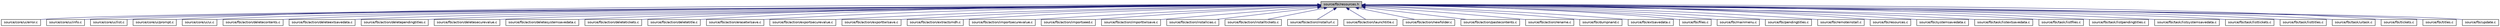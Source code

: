 digraph "source/fbi/resources.h"
{
  edge [fontname="Helvetica",fontsize="10",labelfontname="Helvetica",labelfontsize="10"];
  node [fontname="Helvetica",fontsize="10",shape=record];
  Node1 [label="source/fbi/resources.h",height=0.2,width=0.4,color="black", fillcolor="grey75", style="filled" fontcolor="black"];
  Node1 -> Node2 [dir="back",color="midnightblue",fontsize="10",style="solid",fontname="Helvetica"];
  Node2 [label="source/core/ui/error.c",height=0.2,width=0.4,color="black", fillcolor="white", style="filled",URL="$ui_2error_8c.html"];
  Node1 -> Node3 [dir="back",color="midnightblue",fontsize="10",style="solid",fontname="Helvetica"];
  Node3 [label="source/core/ui/info.c",height=0.2,width=0.4,color="black", fillcolor="white", style="filled",URL="$info_8c.html"];
  Node1 -> Node4 [dir="back",color="midnightblue",fontsize="10",style="solid",fontname="Helvetica"];
  Node4 [label="source/core/ui/list.c",height=0.2,width=0.4,color="black", fillcolor="white", style="filled",URL="$list_8c.html"];
  Node1 -> Node5 [dir="back",color="midnightblue",fontsize="10",style="solid",fontname="Helvetica"];
  Node5 [label="source/core/ui/prompt.c",height=0.2,width=0.4,color="black", fillcolor="white", style="filled",URL="$prompt_8c.html"];
  Node1 -> Node6 [dir="back",color="midnightblue",fontsize="10",style="solid",fontname="Helvetica"];
  Node6 [label="source/core/ui/ui.c",height=0.2,width=0.4,color="black", fillcolor="white", style="filled",URL="$ui_8c.html"];
  Node1 -> Node7 [dir="back",color="midnightblue",fontsize="10",style="solid",fontname="Helvetica"];
  Node7 [label="source/fbi/action/deletecontents.c",height=0.2,width=0.4,color="black", fillcolor="white", style="filled",URL="$deletecontents_8c.html"];
  Node1 -> Node8 [dir="back",color="midnightblue",fontsize="10",style="solid",fontname="Helvetica"];
  Node8 [label="source/fbi/action/deleteextsavedata.c",height=0.2,width=0.4,color="black", fillcolor="white", style="filled",URL="$deleteextsavedata_8c.html"];
  Node1 -> Node9 [dir="back",color="midnightblue",fontsize="10",style="solid",fontname="Helvetica"];
  Node9 [label="source/fbi/action/deletependingtitles.c",height=0.2,width=0.4,color="black", fillcolor="white", style="filled",URL="$deletependingtitles_8c.html"];
  Node1 -> Node10 [dir="back",color="midnightblue",fontsize="10",style="solid",fontname="Helvetica"];
  Node10 [label="source/fbi/action/deletesecurevalue.c",height=0.2,width=0.4,color="black", fillcolor="white", style="filled",URL="$deletesecurevalue_8c.html"];
  Node1 -> Node11 [dir="back",color="midnightblue",fontsize="10",style="solid",fontname="Helvetica"];
  Node11 [label="source/fbi/action/deletesystemsavedata.c",height=0.2,width=0.4,color="black", fillcolor="white", style="filled",URL="$deletesystemsavedata_8c.html"];
  Node1 -> Node12 [dir="back",color="midnightblue",fontsize="10",style="solid",fontname="Helvetica"];
  Node12 [label="source/fbi/action/deletetickets.c",height=0.2,width=0.4,color="black", fillcolor="white", style="filled",URL="$deletetickets_8c.html"];
  Node1 -> Node13 [dir="back",color="midnightblue",fontsize="10",style="solid",fontname="Helvetica"];
  Node13 [label="source/fbi/action/deletetitle.c",height=0.2,width=0.4,color="black", fillcolor="white", style="filled",URL="$deletetitle_8c.html"];
  Node1 -> Node14 [dir="back",color="midnightblue",fontsize="10",style="solid",fontname="Helvetica"];
  Node14 [label="source/fbi/action/erasetwlsave.c",height=0.2,width=0.4,color="black", fillcolor="white", style="filled",URL="$erasetwlsave_8c.html"];
  Node1 -> Node15 [dir="back",color="midnightblue",fontsize="10",style="solid",fontname="Helvetica"];
  Node15 [label="source/fbi/action/exportsecurevalue.c",height=0.2,width=0.4,color="black", fillcolor="white", style="filled",URL="$exportsecurevalue_8c.html"];
  Node1 -> Node16 [dir="back",color="midnightblue",fontsize="10",style="solid",fontname="Helvetica"];
  Node16 [label="source/fbi/action/exporttwlsave.c",height=0.2,width=0.4,color="black", fillcolor="white", style="filled",URL="$exporttwlsave_8c.html"];
  Node1 -> Node17 [dir="back",color="midnightblue",fontsize="10",style="solid",fontname="Helvetica"];
  Node17 [label="source/fbi/action/extractsmdh.c",height=0.2,width=0.4,color="black", fillcolor="white", style="filled",URL="$extractsmdh_8c.html"];
  Node1 -> Node18 [dir="back",color="midnightblue",fontsize="10",style="solid",fontname="Helvetica"];
  Node18 [label="source/fbi/action/importsecurevalue.c",height=0.2,width=0.4,color="black", fillcolor="white", style="filled",URL="$importsecurevalue_8c.html"];
  Node1 -> Node19 [dir="back",color="midnightblue",fontsize="10",style="solid",fontname="Helvetica"];
  Node19 [label="source/fbi/action/importseed.c",height=0.2,width=0.4,color="black", fillcolor="white", style="filled",URL="$importseed_8c.html"];
  Node1 -> Node20 [dir="back",color="midnightblue",fontsize="10",style="solid",fontname="Helvetica"];
  Node20 [label="source/fbi/action/importtwlsave.c",height=0.2,width=0.4,color="black", fillcolor="white", style="filled",URL="$importtwlsave_8c.html"];
  Node1 -> Node21 [dir="back",color="midnightblue",fontsize="10",style="solid",fontname="Helvetica"];
  Node21 [label="source/fbi/action/installcias.c",height=0.2,width=0.4,color="black", fillcolor="white", style="filled",URL="$installcias_8c.html"];
  Node1 -> Node22 [dir="back",color="midnightblue",fontsize="10",style="solid",fontname="Helvetica"];
  Node22 [label="source/fbi/action/installtickets.c",height=0.2,width=0.4,color="black", fillcolor="white", style="filled",URL="$installtickets_8c.html"];
  Node1 -> Node23 [dir="back",color="midnightblue",fontsize="10",style="solid",fontname="Helvetica"];
  Node23 [label="source/fbi/action/installurl.c",height=0.2,width=0.4,color="black", fillcolor="white", style="filled",URL="$installurl_8c.html"];
  Node1 -> Node24 [dir="back",color="midnightblue",fontsize="10",style="solid",fontname="Helvetica"];
  Node24 [label="source/fbi/action/launchtitle.c",height=0.2,width=0.4,color="black", fillcolor="white", style="filled",URL="$launchtitle_8c.html"];
  Node1 -> Node25 [dir="back",color="midnightblue",fontsize="10",style="solid",fontname="Helvetica"];
  Node25 [label="source/fbi/action/newfolder.c",height=0.2,width=0.4,color="black", fillcolor="white", style="filled",URL="$newfolder_8c.html"];
  Node1 -> Node26 [dir="back",color="midnightblue",fontsize="10",style="solid",fontname="Helvetica"];
  Node26 [label="source/fbi/action/pastecontents.c",height=0.2,width=0.4,color="black", fillcolor="white", style="filled",URL="$pastecontents_8c.html"];
  Node1 -> Node27 [dir="back",color="midnightblue",fontsize="10",style="solid",fontname="Helvetica"];
  Node27 [label="source/fbi/action/rename.c",height=0.2,width=0.4,color="black", fillcolor="white", style="filled",URL="$rename_8c.html"];
  Node1 -> Node28 [dir="back",color="midnightblue",fontsize="10",style="solid",fontname="Helvetica"];
  Node28 [label="source/fbi/dumpnand.c",height=0.2,width=0.4,color="black", fillcolor="white", style="filled",URL="$dumpnand_8c.html"];
  Node1 -> Node29 [dir="back",color="midnightblue",fontsize="10",style="solid",fontname="Helvetica"];
  Node29 [label="source/fbi/extsavedata.c",height=0.2,width=0.4,color="black", fillcolor="white", style="filled",URL="$extsavedata_8c.html"];
  Node1 -> Node30 [dir="back",color="midnightblue",fontsize="10",style="solid",fontname="Helvetica"];
  Node30 [label="source/fbi/files.c",height=0.2,width=0.4,color="black", fillcolor="white", style="filled",URL="$files_8c.html"];
  Node1 -> Node31 [dir="back",color="midnightblue",fontsize="10",style="solid",fontname="Helvetica"];
  Node31 [label="source/fbi/mainmenu.c",height=0.2,width=0.4,color="black", fillcolor="white", style="filled",URL="$mainmenu_8c.html"];
  Node1 -> Node32 [dir="back",color="midnightblue",fontsize="10",style="solid",fontname="Helvetica"];
  Node32 [label="source/fbi/pendingtitles.c",height=0.2,width=0.4,color="black", fillcolor="white", style="filled",URL="$pendingtitles_8c.html"];
  Node1 -> Node33 [dir="back",color="midnightblue",fontsize="10",style="solid",fontname="Helvetica"];
  Node33 [label="source/fbi/remoteinstall.c",height=0.2,width=0.4,color="black", fillcolor="white", style="filled",URL="$remoteinstall_8c.html"];
  Node1 -> Node34 [dir="back",color="midnightblue",fontsize="10",style="solid",fontname="Helvetica"];
  Node34 [label="source/fbi/resources.c",height=0.2,width=0.4,color="black", fillcolor="white", style="filled",URL="$resources_8c.html"];
  Node1 -> Node35 [dir="back",color="midnightblue",fontsize="10",style="solid",fontname="Helvetica"];
  Node35 [label="source/fbi/systemsavedata.c",height=0.2,width=0.4,color="black", fillcolor="white", style="filled",URL="$systemsavedata_8c.html"];
  Node1 -> Node36 [dir="back",color="midnightblue",fontsize="10",style="solid",fontname="Helvetica"];
  Node36 [label="source/fbi/task/listextsavedata.c",height=0.2,width=0.4,color="black", fillcolor="white", style="filled",URL="$listextsavedata_8c.html"];
  Node1 -> Node37 [dir="back",color="midnightblue",fontsize="10",style="solid",fontname="Helvetica"];
  Node37 [label="source/fbi/task/listfiles.c",height=0.2,width=0.4,color="black", fillcolor="white", style="filled",URL="$listfiles_8c.html"];
  Node1 -> Node38 [dir="back",color="midnightblue",fontsize="10",style="solid",fontname="Helvetica"];
  Node38 [label="source/fbi/task/listpendingtitles.c",height=0.2,width=0.4,color="black", fillcolor="white", style="filled",URL="$listpendingtitles_8c.html"];
  Node1 -> Node39 [dir="back",color="midnightblue",fontsize="10",style="solid",fontname="Helvetica"];
  Node39 [label="source/fbi/task/listsystemsavedata.c",height=0.2,width=0.4,color="black", fillcolor="white", style="filled",URL="$listsystemsavedata_8c.html"];
  Node1 -> Node40 [dir="back",color="midnightblue",fontsize="10",style="solid",fontname="Helvetica"];
  Node40 [label="source/fbi/task/listtickets.c",height=0.2,width=0.4,color="black", fillcolor="white", style="filled",URL="$listtickets_8c.html"];
  Node1 -> Node41 [dir="back",color="midnightblue",fontsize="10",style="solid",fontname="Helvetica"];
  Node41 [label="source/fbi/task/listtitles.c",height=0.2,width=0.4,color="black", fillcolor="white", style="filled",URL="$listtitles_8c.html"];
  Node1 -> Node42 [dir="back",color="midnightblue",fontsize="10",style="solid",fontname="Helvetica"];
  Node42 [label="source/fbi/task/uitask.c",height=0.2,width=0.4,color="black", fillcolor="white", style="filled",URL="$uitask_8c.html"];
  Node1 -> Node43 [dir="back",color="midnightblue",fontsize="10",style="solid",fontname="Helvetica"];
  Node43 [label="source/fbi/tickets.c",height=0.2,width=0.4,color="black", fillcolor="white", style="filled",URL="$tickets_8c.html"];
  Node1 -> Node44 [dir="back",color="midnightblue",fontsize="10",style="solid",fontname="Helvetica"];
  Node44 [label="source/fbi/titles.c",height=0.2,width=0.4,color="black", fillcolor="white", style="filled",URL="$titles_8c.html"];
  Node1 -> Node45 [dir="back",color="midnightblue",fontsize="10",style="solid",fontname="Helvetica"];
  Node45 [label="source/fbi/update.c",height=0.2,width=0.4,color="black", fillcolor="white", style="filled",URL="$update_8c.html"];
}
